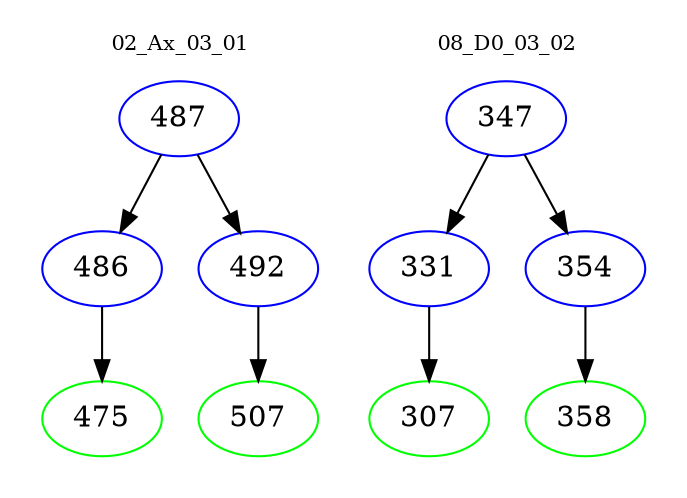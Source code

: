 digraph{
subgraph cluster_0 {
color = white
label = "02_Ax_03_01";
fontsize=10;
T0_487 [label="487", color="blue"]
T0_487 -> T0_486 [color="black"]
T0_486 [label="486", color="blue"]
T0_486 -> T0_475 [color="black"]
T0_475 [label="475", color="green"]
T0_487 -> T0_492 [color="black"]
T0_492 [label="492", color="blue"]
T0_492 -> T0_507 [color="black"]
T0_507 [label="507", color="green"]
}
subgraph cluster_1 {
color = white
label = "08_D0_03_02";
fontsize=10;
T1_347 [label="347", color="blue"]
T1_347 -> T1_331 [color="black"]
T1_331 [label="331", color="blue"]
T1_331 -> T1_307 [color="black"]
T1_307 [label="307", color="green"]
T1_347 -> T1_354 [color="black"]
T1_354 [label="354", color="blue"]
T1_354 -> T1_358 [color="black"]
T1_358 [label="358", color="green"]
}
}
